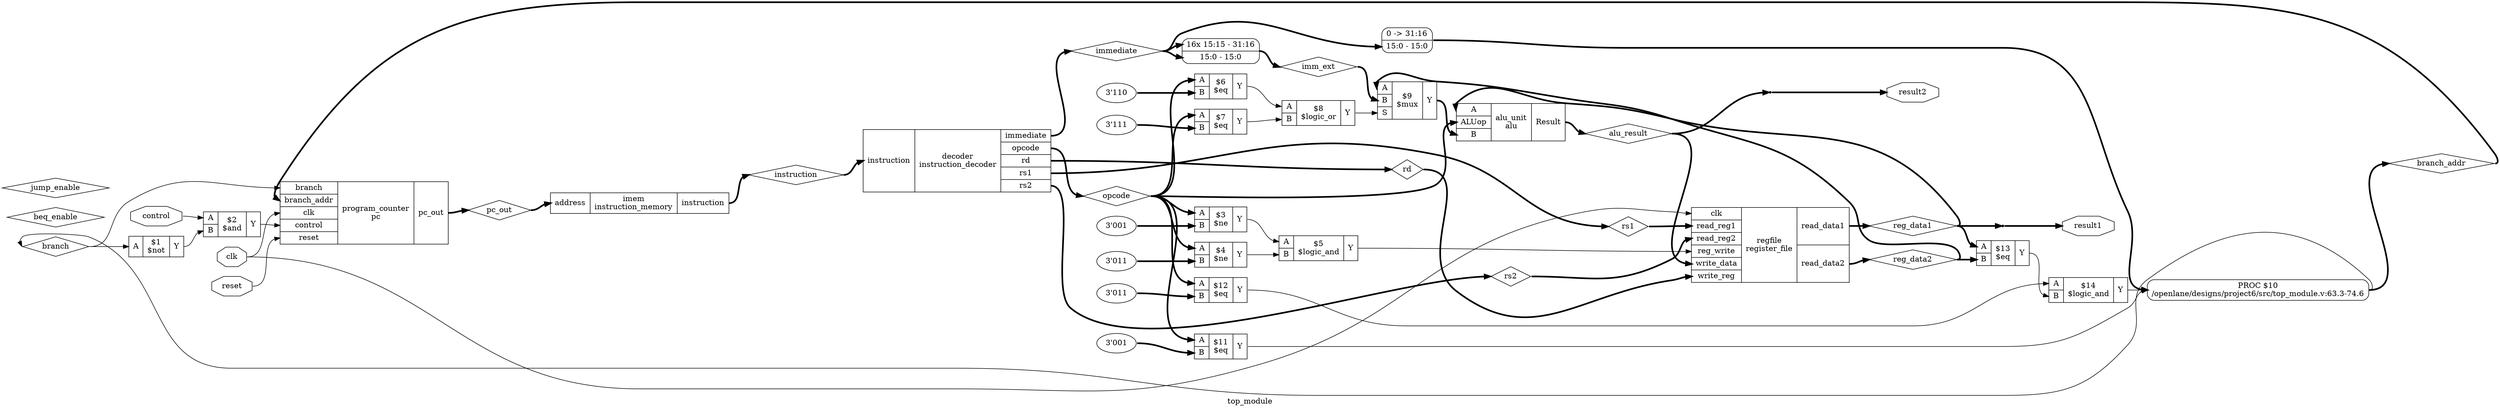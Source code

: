 digraph "top_module" {
label="top_module";
rankdir="LR";
remincross=true;
n20 [ shape=diamond, label="branch", color="black", fontcolor="black" ];
n21 [ shape=diamond, label="branch_addr", color="black", fontcolor="black" ];
n22 [ shape=diamond, label="beq_enable", color="black", fontcolor="black" ];
n23 [ shape=diamond, label="jump_enable", color="black", fontcolor="black" ];
n24 [ shape=diamond, label="imm_ext", color="black", fontcolor="black" ];
n25 [ shape=diamond, label="alu_result", color="black", fontcolor="black" ];
n26 [ shape=diamond, label="reg_data2", color="black", fontcolor="black" ];
n27 [ shape=diamond, label="reg_data1", color="black", fontcolor="black" ];
n28 [ shape=diamond, label="immediate", color="black", fontcolor="black" ];
n29 [ shape=diamond, label="rd", color="black", fontcolor="black" ];
n30 [ shape=diamond, label="rs2", color="black", fontcolor="black" ];
n31 [ shape=diamond, label="rs1", color="black", fontcolor="black" ];
n32 [ shape=diamond, label="opcode", color="black", fontcolor="black" ];
n33 [ shape=diamond, label="instruction", color="black", fontcolor="black" ];
n34 [ shape=diamond, label="pc_out", color="black", fontcolor="black" ];
n35 [ shape=octagon, label="result2", color="black", fontcolor="black" ];
n36 [ shape=octagon, label="result1", color="black", fontcolor="black" ];
n37 [ shape=octagon, label="control", color="black", fontcolor="black" ];
n38 [ shape=octagon, label="reset", color="black", fontcolor="black" ];
n39 [ shape=octagon, label="clk", color="black", fontcolor="black" ];
c43 [ shape=record, label="{{<p40> A|<p41> B}|$14\n$logic_and|{<p42> Y}}",  ];
c44 [ shape=record, label="{{<p40> A|<p41> B}|$13\n$eq|{<p42> Y}}",  ];
v0 [ label="3'011" ];
c45 [ shape=record, label="{{<p40> A|<p41> B}|$12\n$eq|{<p42> Y}}",  ];
v1 [ label="3'001" ];
c46 [ shape=record, label="{{<p40> A|<p41> B}|$11\n$eq|{<p42> Y}}",  ];
c48 [ shape=record, label="{{<p40> A|<p41> B|<p47> S}|$9\n$mux|{<p42> Y}}",  ];
c49 [ shape=record, label="{{<p40> A|<p41> B}|$8\n$logic_or|{<p42> Y}}",  ];
v2 [ label="3'111" ];
c50 [ shape=record, label="{{<p40> A|<p41> B}|$7\n$eq|{<p42> Y}}",  ];
v3 [ label="3'110" ];
c51 [ shape=record, label="{{<p40> A|<p41> B}|$6\n$eq|{<p42> Y}}",  ];
c54 [ shape=record, label="{{<p40> A|<p52> ALUop|<p41> B}|alu_unit\nalu|{<p53> Result}}",  ];
c55 [ shape=record, label="{{<p40> A|<p41> B}|$5\n$logic_and|{<p42> Y}}",  ];
v4 [ label="3'011" ];
c56 [ shape=record, label="{{<p40> A|<p41> B}|$4\n$ne|{<p42> Y}}",  ];
v5 [ label="3'001" ];
c57 [ shape=record, label="{{<p40> A|<p41> B}|$3\n$ne|{<p42> Y}}",  ];
c65 [ shape=record, label="{{<p39> clk|<p58> read_reg1|<p59> read_reg2|<p60> reg_write|<p61> write_data|<p62> write_reg}|regfile\nregister_file|{<p63> read_data1|<p64> read_data2}}",  ];
c66 [ shape=record, label="{{<p33> instruction}|decoder\ninstruction_decoder|{<p28> immediate|<p32> opcode|<p29> rd|<p31> rs1|<p30> rs2}}",  ];
c68 [ shape=record, label="{{<p67> address}|imem\ninstruction_memory|{<p33> instruction}}",  ];
c69 [ shape=record, label="{{<p40> A|<p41> B}|$2\n$and|{<p42> Y}}",  ];
c70 [ shape=record, label="{{<p40> A}|$1\n$not|{<p42> Y}}",  ];
c71 [ shape=record, label="{{<p20> branch|<p21> branch_addr|<p39> clk|<p37> control|<p38> reset}|program_counter\npc|{<p34> pc_out}}",  ];
x7 [ shape=record, style=rounded, label="0 -&gt; 31:16 |<s0> 15:0 - 15:0 ", color="black", fontcolor="black" ];
p6 [shape=box, style=rounded, label="PROC $10\n/openlane/designs/project6/src/top_module.v:63.3-74.6", ];
x8 [ shape=record, style=rounded, label="<s16> 16x 15:15 - 31:16 |<s0> 15:0 - 15:0 ", color="black", fontcolor="black" ];
x9 [shape=point, ];
x10 [shape=point, ];
c48:p42:e -> c54:p41:w [color="black", fontcolor="black", style="setlinewidth(3)", label=""];
c49:p42:e -> c48:p47:w [color="black", fontcolor="black", label=""];
c50:p42:e -> c49:p41:w [color="black", fontcolor="black", label=""];
c51:p42:e -> c49:p40:w [color="black", fontcolor="black", label=""];
c55:p42:e -> c65:p60:w [color="black", fontcolor="black", label=""];
c56:p42:e -> c55:p41:w [color="black", fontcolor="black", label=""];
c57:p42:e -> c55:p40:w [color="black", fontcolor="black", label=""];
c69:p42:e -> c71:p37:w [color="black", fontcolor="black", label=""];
c70:p42:e -> c69:p41:w [color="black", fontcolor="black", label=""];
p6:e -> n20:w [color="black", fontcolor="black", label=""];
n20:e -> c70:p40:w [color="black", fontcolor="black", label=""];
n20:e -> c71:p20:w [color="black", fontcolor="black", label=""];
p6:e -> n21:w [color="black", fontcolor="black", style="setlinewidth(3)", label=""];
n21:e -> c71:p21:w [color="black", fontcolor="black", style="setlinewidth(3)", label=""];
x8:e -> n24:w [color="black", fontcolor="black", style="setlinewidth(3)", label=""];
n24:e -> c48:p41:w [color="black", fontcolor="black", style="setlinewidth(3)", label=""];
c54:p53:e -> n25:w [color="black", fontcolor="black", style="setlinewidth(3)", label=""];
n25:e -> c65:p61:w [color="black", fontcolor="black", style="setlinewidth(3)", label=""];
n25:e -> x10:w [color="black", fontcolor="black", style="setlinewidth(3)", label=""];
c65:p64:e -> n26:w [color="black", fontcolor="black", style="setlinewidth(3)", label=""];
n26:e -> c44:p41:w [color="black", fontcolor="black", style="setlinewidth(3)", label=""];
n26:e -> c48:p40:w [color="black", fontcolor="black", style="setlinewidth(3)", label=""];
c65:p63:e -> n27:w [color="black", fontcolor="black", style="setlinewidth(3)", label=""];
n27:e -> c44:p40:w [color="black", fontcolor="black", style="setlinewidth(3)", label=""];
n27:e -> c54:p40:w [color="black", fontcolor="black", style="setlinewidth(3)", label=""];
n27:e -> x9:w [color="black", fontcolor="black", style="setlinewidth(3)", label=""];
c66:p28:e -> n28:w [color="black", fontcolor="black", style="setlinewidth(3)", label=""];
n28:e -> x7:s0:w [color="black", fontcolor="black", style="setlinewidth(3)", label=""];
n28:e -> x8:s0:w [color="black", fontcolor="black", style="setlinewidth(3)", label=""];
n28:e -> x8:s16:w [color="black", fontcolor="black", style="setlinewidth(3)", label=""];
c66:p29:e -> n29:w [color="black", fontcolor="black", style="setlinewidth(3)", label=""];
n29:e -> c65:p62:w [color="black", fontcolor="black", style="setlinewidth(3)", label=""];
c43:p42:e -> p6:w [color="black", fontcolor="black", label=""];
c66:p30:e -> n30:w [color="black", fontcolor="black", style="setlinewidth(3)", label=""];
n30:e -> c65:p59:w [color="black", fontcolor="black", style="setlinewidth(3)", label=""];
c66:p31:e -> n31:w [color="black", fontcolor="black", style="setlinewidth(3)", label=""];
n31:e -> c65:p58:w [color="black", fontcolor="black", style="setlinewidth(3)", label=""];
c66:p32:e -> n32:w [color="black", fontcolor="black", style="setlinewidth(3)", label=""];
n32:e -> c45:p40:w [color="black", fontcolor="black", style="setlinewidth(3)", label=""];
n32:e -> c46:p40:w [color="black", fontcolor="black", style="setlinewidth(3)", label=""];
n32:e -> c50:p40:w [color="black", fontcolor="black", style="setlinewidth(3)", label=""];
n32:e -> c51:p40:w [color="black", fontcolor="black", style="setlinewidth(3)", label=""];
n32:e -> c54:p52:w [color="black", fontcolor="black", style="setlinewidth(3)", label=""];
n32:e -> c56:p40:w [color="black", fontcolor="black", style="setlinewidth(3)", label=""];
n32:e -> c57:p40:w [color="black", fontcolor="black", style="setlinewidth(3)", label=""];
c68:p33:e -> n33:w [color="black", fontcolor="black", style="setlinewidth(3)", label=""];
n33:e -> c66:p33:w [color="black", fontcolor="black", style="setlinewidth(3)", label=""];
c71:p34:e -> n34:w [color="black", fontcolor="black", style="setlinewidth(3)", label=""];
n34:e -> c68:p67:w [color="black", fontcolor="black", style="setlinewidth(3)", label=""];
x10:e -> n35:w [color="black", fontcolor="black", style="setlinewidth(3)", label=""];
x9:e -> n36:w [color="black", fontcolor="black", style="setlinewidth(3)", label=""];
n37:e -> c69:p40:w [color="black", fontcolor="black", label=""];
n38:e -> c71:p38:w [color="black", fontcolor="black", label=""];
n39:e -> c65:p39:w [color="black", fontcolor="black", label=""];
n39:e -> c71:p39:w [color="black", fontcolor="black", label=""];
c44:p42:e -> c43:p41:w [color="black", fontcolor="black", label=""];
c45:p42:e -> c43:p40:w [color="black", fontcolor="black", label=""];
c46:p42:e -> p6:w [color="black", fontcolor="black", label=""];
v0:e -> c45:p41:w [color="black", fontcolor="black", style="setlinewidth(3)", label=""];
v1:e -> c46:p41:w [color="black", fontcolor="black", style="setlinewidth(3)", label=""];
v2:e -> c50:p41:w [color="black", fontcolor="black", style="setlinewidth(3)", label=""];
v3:e -> c51:p41:w [color="black", fontcolor="black", style="setlinewidth(3)", label=""];
v4:e -> c56:p41:w [color="black", fontcolor="black", style="setlinewidth(3)", label=""];
v5:e -> c57:p41:w [color="black", fontcolor="black", style="setlinewidth(3)", label=""];
x7:e -> p6:w [color="black", fontcolor="black", style="setlinewidth(3)", label=""];
}
